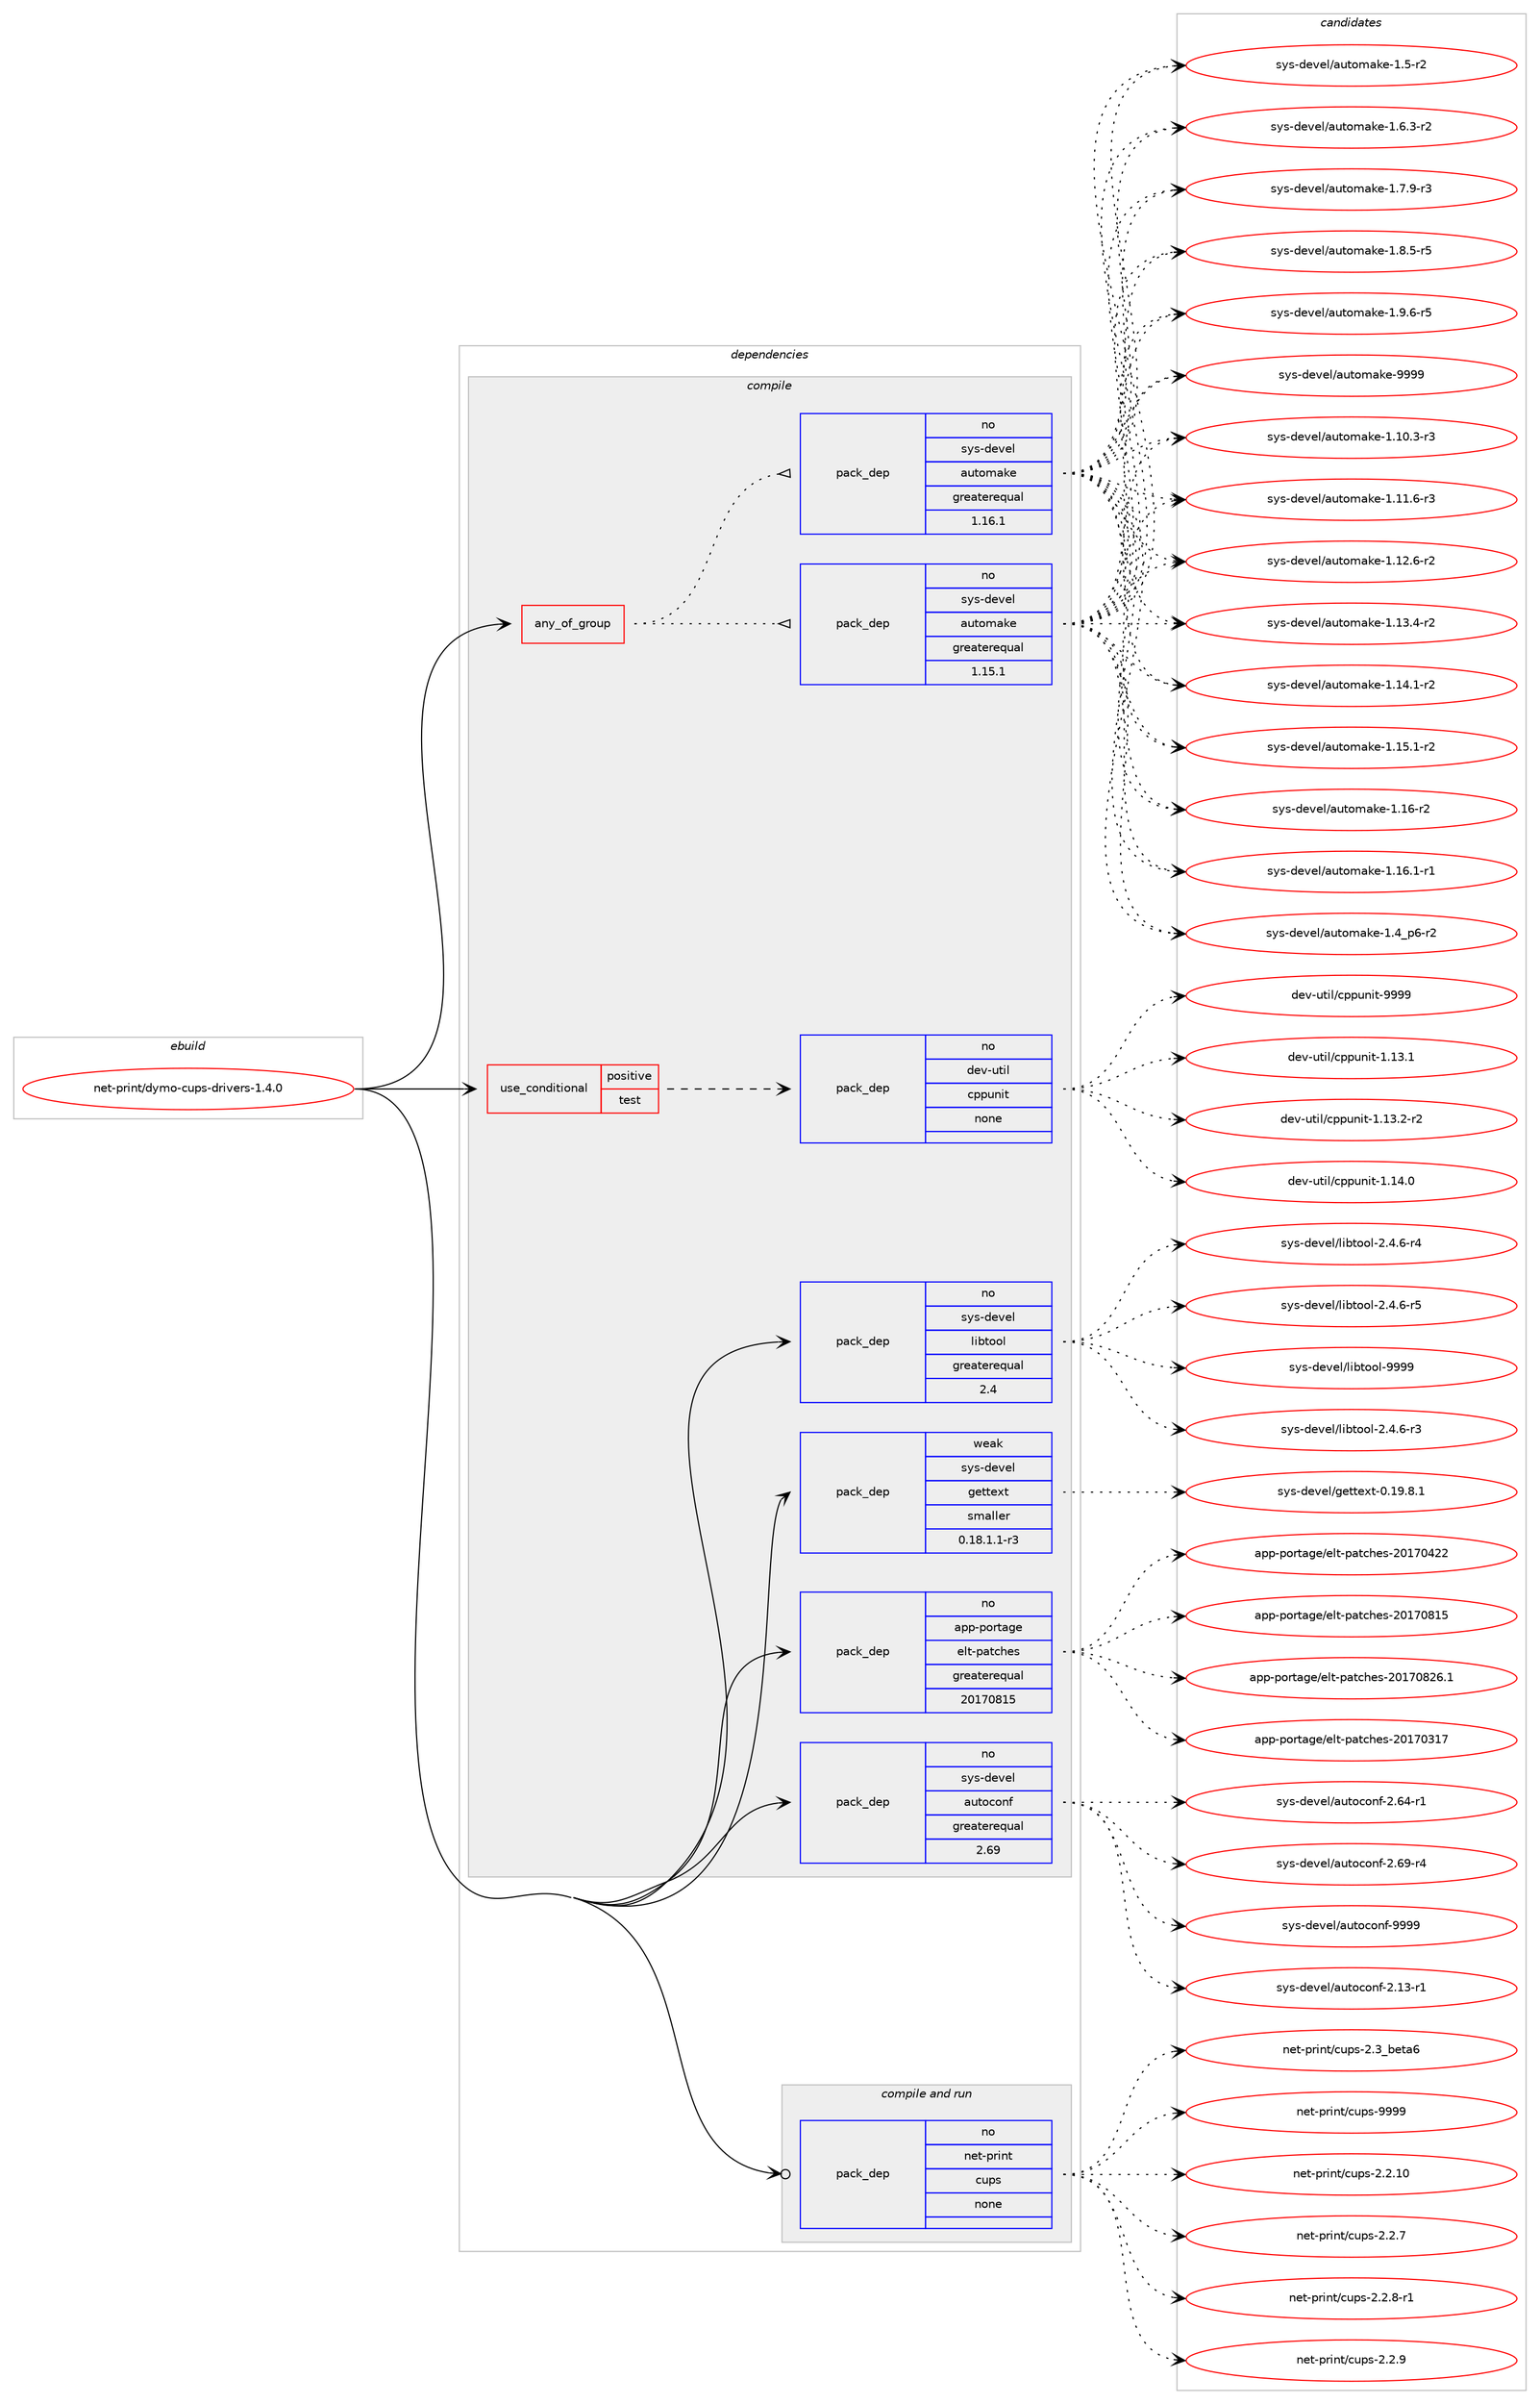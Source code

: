 digraph prolog {

# *************
# Graph options
# *************

newrank=true;
concentrate=true;
compound=true;
graph [rankdir=LR,fontname=Helvetica,fontsize=10,ranksep=1.5];#, ranksep=2.5, nodesep=0.2];
edge  [arrowhead=vee];
node  [fontname=Helvetica,fontsize=10];

# **********
# The ebuild
# **********

subgraph cluster_leftcol {
color=gray;
rank=same;
label=<<i>ebuild</i>>;
id [label="net-print/dymo-cups-drivers-1.4.0", color=red, width=4, href="../net-print/dymo-cups-drivers-1.4.0.svg"];
}

# ****************
# The dependencies
# ****************

subgraph cluster_midcol {
color=gray;
label=<<i>dependencies</i>>;
subgraph cluster_compile {
fillcolor="#eeeeee";
style=filled;
label=<<i>compile</i>>;
subgraph any26579 {
dependency1676988 [label=<<TABLE BORDER="0" CELLBORDER="1" CELLSPACING="0" CELLPADDING="4"><TR><TD CELLPADDING="10">any_of_group</TD></TR></TABLE>>, shape=none, color=red];subgraph pack1199236 {
dependency1676989 [label=<<TABLE BORDER="0" CELLBORDER="1" CELLSPACING="0" CELLPADDING="4" WIDTH="220"><TR><TD ROWSPAN="6" CELLPADDING="30">pack_dep</TD></TR><TR><TD WIDTH="110">no</TD></TR><TR><TD>sys-devel</TD></TR><TR><TD>automake</TD></TR><TR><TD>greaterequal</TD></TR><TR><TD>1.16.1</TD></TR></TABLE>>, shape=none, color=blue];
}
dependency1676988:e -> dependency1676989:w [weight=20,style="dotted",arrowhead="oinv"];
subgraph pack1199237 {
dependency1676990 [label=<<TABLE BORDER="0" CELLBORDER="1" CELLSPACING="0" CELLPADDING="4" WIDTH="220"><TR><TD ROWSPAN="6" CELLPADDING="30">pack_dep</TD></TR><TR><TD WIDTH="110">no</TD></TR><TR><TD>sys-devel</TD></TR><TR><TD>automake</TD></TR><TR><TD>greaterequal</TD></TR><TR><TD>1.15.1</TD></TR></TABLE>>, shape=none, color=blue];
}
dependency1676988:e -> dependency1676990:w [weight=20,style="dotted",arrowhead="oinv"];
}
id:e -> dependency1676988:w [weight=20,style="solid",arrowhead="vee"];
subgraph cond450340 {
dependency1676991 [label=<<TABLE BORDER="0" CELLBORDER="1" CELLSPACING="0" CELLPADDING="4"><TR><TD ROWSPAN="3" CELLPADDING="10">use_conditional</TD></TR><TR><TD>positive</TD></TR><TR><TD>test</TD></TR></TABLE>>, shape=none, color=red];
subgraph pack1199238 {
dependency1676992 [label=<<TABLE BORDER="0" CELLBORDER="1" CELLSPACING="0" CELLPADDING="4" WIDTH="220"><TR><TD ROWSPAN="6" CELLPADDING="30">pack_dep</TD></TR><TR><TD WIDTH="110">no</TD></TR><TR><TD>dev-util</TD></TR><TR><TD>cppunit</TD></TR><TR><TD>none</TD></TR><TR><TD></TD></TR></TABLE>>, shape=none, color=blue];
}
dependency1676991:e -> dependency1676992:w [weight=20,style="dashed",arrowhead="vee"];
}
id:e -> dependency1676991:w [weight=20,style="solid",arrowhead="vee"];
subgraph pack1199239 {
dependency1676993 [label=<<TABLE BORDER="0" CELLBORDER="1" CELLSPACING="0" CELLPADDING="4" WIDTH="220"><TR><TD ROWSPAN="6" CELLPADDING="30">pack_dep</TD></TR><TR><TD WIDTH="110">no</TD></TR><TR><TD>app-portage</TD></TR><TR><TD>elt-patches</TD></TR><TR><TD>greaterequal</TD></TR><TR><TD>20170815</TD></TR></TABLE>>, shape=none, color=blue];
}
id:e -> dependency1676993:w [weight=20,style="solid",arrowhead="vee"];
subgraph pack1199240 {
dependency1676994 [label=<<TABLE BORDER="0" CELLBORDER="1" CELLSPACING="0" CELLPADDING="4" WIDTH="220"><TR><TD ROWSPAN="6" CELLPADDING="30">pack_dep</TD></TR><TR><TD WIDTH="110">no</TD></TR><TR><TD>sys-devel</TD></TR><TR><TD>autoconf</TD></TR><TR><TD>greaterequal</TD></TR><TR><TD>2.69</TD></TR></TABLE>>, shape=none, color=blue];
}
id:e -> dependency1676994:w [weight=20,style="solid",arrowhead="vee"];
subgraph pack1199241 {
dependency1676995 [label=<<TABLE BORDER="0" CELLBORDER="1" CELLSPACING="0" CELLPADDING="4" WIDTH="220"><TR><TD ROWSPAN="6" CELLPADDING="30">pack_dep</TD></TR><TR><TD WIDTH="110">no</TD></TR><TR><TD>sys-devel</TD></TR><TR><TD>libtool</TD></TR><TR><TD>greaterequal</TD></TR><TR><TD>2.4</TD></TR></TABLE>>, shape=none, color=blue];
}
id:e -> dependency1676995:w [weight=20,style="solid",arrowhead="vee"];
subgraph pack1199242 {
dependency1676996 [label=<<TABLE BORDER="0" CELLBORDER="1" CELLSPACING="0" CELLPADDING="4" WIDTH="220"><TR><TD ROWSPAN="6" CELLPADDING="30">pack_dep</TD></TR><TR><TD WIDTH="110">weak</TD></TR><TR><TD>sys-devel</TD></TR><TR><TD>gettext</TD></TR><TR><TD>smaller</TD></TR><TR><TD>0.18.1.1-r3</TD></TR></TABLE>>, shape=none, color=blue];
}
id:e -> dependency1676996:w [weight=20,style="solid",arrowhead="vee"];
}
subgraph cluster_compileandrun {
fillcolor="#eeeeee";
style=filled;
label=<<i>compile and run</i>>;
subgraph pack1199243 {
dependency1676997 [label=<<TABLE BORDER="0" CELLBORDER="1" CELLSPACING="0" CELLPADDING="4" WIDTH="220"><TR><TD ROWSPAN="6" CELLPADDING="30">pack_dep</TD></TR><TR><TD WIDTH="110">no</TD></TR><TR><TD>net-print</TD></TR><TR><TD>cups</TD></TR><TR><TD>none</TD></TR><TR><TD></TD></TR></TABLE>>, shape=none, color=blue];
}
id:e -> dependency1676997:w [weight=20,style="solid",arrowhead="odotvee"];
}
subgraph cluster_run {
fillcolor="#eeeeee";
style=filled;
label=<<i>run</i>>;
}
}

# **************
# The candidates
# **************

subgraph cluster_choices {
rank=same;
color=gray;
label=<<i>candidates</i>>;

subgraph choice1199236 {
color=black;
nodesep=1;
choice11512111545100101118101108479711711611110997107101454946494846514511451 [label="sys-devel/automake-1.10.3-r3", color=red, width=4,href="../sys-devel/automake-1.10.3-r3.svg"];
choice11512111545100101118101108479711711611110997107101454946494946544511451 [label="sys-devel/automake-1.11.6-r3", color=red, width=4,href="../sys-devel/automake-1.11.6-r3.svg"];
choice11512111545100101118101108479711711611110997107101454946495046544511450 [label="sys-devel/automake-1.12.6-r2", color=red, width=4,href="../sys-devel/automake-1.12.6-r2.svg"];
choice11512111545100101118101108479711711611110997107101454946495146524511450 [label="sys-devel/automake-1.13.4-r2", color=red, width=4,href="../sys-devel/automake-1.13.4-r2.svg"];
choice11512111545100101118101108479711711611110997107101454946495246494511450 [label="sys-devel/automake-1.14.1-r2", color=red, width=4,href="../sys-devel/automake-1.14.1-r2.svg"];
choice11512111545100101118101108479711711611110997107101454946495346494511450 [label="sys-devel/automake-1.15.1-r2", color=red, width=4,href="../sys-devel/automake-1.15.1-r2.svg"];
choice1151211154510010111810110847971171161111099710710145494649544511450 [label="sys-devel/automake-1.16-r2", color=red, width=4,href="../sys-devel/automake-1.16-r2.svg"];
choice11512111545100101118101108479711711611110997107101454946495446494511449 [label="sys-devel/automake-1.16.1-r1", color=red, width=4,href="../sys-devel/automake-1.16.1-r1.svg"];
choice115121115451001011181011084797117116111109971071014549465295112544511450 [label="sys-devel/automake-1.4_p6-r2", color=red, width=4,href="../sys-devel/automake-1.4_p6-r2.svg"];
choice11512111545100101118101108479711711611110997107101454946534511450 [label="sys-devel/automake-1.5-r2", color=red, width=4,href="../sys-devel/automake-1.5-r2.svg"];
choice115121115451001011181011084797117116111109971071014549465446514511450 [label="sys-devel/automake-1.6.3-r2", color=red, width=4,href="../sys-devel/automake-1.6.3-r2.svg"];
choice115121115451001011181011084797117116111109971071014549465546574511451 [label="sys-devel/automake-1.7.9-r3", color=red, width=4,href="../sys-devel/automake-1.7.9-r3.svg"];
choice115121115451001011181011084797117116111109971071014549465646534511453 [label="sys-devel/automake-1.8.5-r5", color=red, width=4,href="../sys-devel/automake-1.8.5-r5.svg"];
choice115121115451001011181011084797117116111109971071014549465746544511453 [label="sys-devel/automake-1.9.6-r5", color=red, width=4,href="../sys-devel/automake-1.9.6-r5.svg"];
choice115121115451001011181011084797117116111109971071014557575757 [label="sys-devel/automake-9999", color=red, width=4,href="../sys-devel/automake-9999.svg"];
dependency1676989:e -> choice11512111545100101118101108479711711611110997107101454946494846514511451:w [style=dotted,weight="100"];
dependency1676989:e -> choice11512111545100101118101108479711711611110997107101454946494946544511451:w [style=dotted,weight="100"];
dependency1676989:e -> choice11512111545100101118101108479711711611110997107101454946495046544511450:w [style=dotted,weight="100"];
dependency1676989:e -> choice11512111545100101118101108479711711611110997107101454946495146524511450:w [style=dotted,weight="100"];
dependency1676989:e -> choice11512111545100101118101108479711711611110997107101454946495246494511450:w [style=dotted,weight="100"];
dependency1676989:e -> choice11512111545100101118101108479711711611110997107101454946495346494511450:w [style=dotted,weight="100"];
dependency1676989:e -> choice1151211154510010111810110847971171161111099710710145494649544511450:w [style=dotted,weight="100"];
dependency1676989:e -> choice11512111545100101118101108479711711611110997107101454946495446494511449:w [style=dotted,weight="100"];
dependency1676989:e -> choice115121115451001011181011084797117116111109971071014549465295112544511450:w [style=dotted,weight="100"];
dependency1676989:e -> choice11512111545100101118101108479711711611110997107101454946534511450:w [style=dotted,weight="100"];
dependency1676989:e -> choice115121115451001011181011084797117116111109971071014549465446514511450:w [style=dotted,weight="100"];
dependency1676989:e -> choice115121115451001011181011084797117116111109971071014549465546574511451:w [style=dotted,weight="100"];
dependency1676989:e -> choice115121115451001011181011084797117116111109971071014549465646534511453:w [style=dotted,weight="100"];
dependency1676989:e -> choice115121115451001011181011084797117116111109971071014549465746544511453:w [style=dotted,weight="100"];
dependency1676989:e -> choice115121115451001011181011084797117116111109971071014557575757:w [style=dotted,weight="100"];
}
subgraph choice1199237 {
color=black;
nodesep=1;
choice11512111545100101118101108479711711611110997107101454946494846514511451 [label="sys-devel/automake-1.10.3-r3", color=red, width=4,href="../sys-devel/automake-1.10.3-r3.svg"];
choice11512111545100101118101108479711711611110997107101454946494946544511451 [label="sys-devel/automake-1.11.6-r3", color=red, width=4,href="../sys-devel/automake-1.11.6-r3.svg"];
choice11512111545100101118101108479711711611110997107101454946495046544511450 [label="sys-devel/automake-1.12.6-r2", color=red, width=4,href="../sys-devel/automake-1.12.6-r2.svg"];
choice11512111545100101118101108479711711611110997107101454946495146524511450 [label="sys-devel/automake-1.13.4-r2", color=red, width=4,href="../sys-devel/automake-1.13.4-r2.svg"];
choice11512111545100101118101108479711711611110997107101454946495246494511450 [label="sys-devel/automake-1.14.1-r2", color=red, width=4,href="../sys-devel/automake-1.14.1-r2.svg"];
choice11512111545100101118101108479711711611110997107101454946495346494511450 [label="sys-devel/automake-1.15.1-r2", color=red, width=4,href="../sys-devel/automake-1.15.1-r2.svg"];
choice1151211154510010111810110847971171161111099710710145494649544511450 [label="sys-devel/automake-1.16-r2", color=red, width=4,href="../sys-devel/automake-1.16-r2.svg"];
choice11512111545100101118101108479711711611110997107101454946495446494511449 [label="sys-devel/automake-1.16.1-r1", color=red, width=4,href="../sys-devel/automake-1.16.1-r1.svg"];
choice115121115451001011181011084797117116111109971071014549465295112544511450 [label="sys-devel/automake-1.4_p6-r2", color=red, width=4,href="../sys-devel/automake-1.4_p6-r2.svg"];
choice11512111545100101118101108479711711611110997107101454946534511450 [label="sys-devel/automake-1.5-r2", color=red, width=4,href="../sys-devel/automake-1.5-r2.svg"];
choice115121115451001011181011084797117116111109971071014549465446514511450 [label="sys-devel/automake-1.6.3-r2", color=red, width=4,href="../sys-devel/automake-1.6.3-r2.svg"];
choice115121115451001011181011084797117116111109971071014549465546574511451 [label="sys-devel/automake-1.7.9-r3", color=red, width=4,href="../sys-devel/automake-1.7.9-r3.svg"];
choice115121115451001011181011084797117116111109971071014549465646534511453 [label="sys-devel/automake-1.8.5-r5", color=red, width=4,href="../sys-devel/automake-1.8.5-r5.svg"];
choice115121115451001011181011084797117116111109971071014549465746544511453 [label="sys-devel/automake-1.9.6-r5", color=red, width=4,href="../sys-devel/automake-1.9.6-r5.svg"];
choice115121115451001011181011084797117116111109971071014557575757 [label="sys-devel/automake-9999", color=red, width=4,href="../sys-devel/automake-9999.svg"];
dependency1676990:e -> choice11512111545100101118101108479711711611110997107101454946494846514511451:w [style=dotted,weight="100"];
dependency1676990:e -> choice11512111545100101118101108479711711611110997107101454946494946544511451:w [style=dotted,weight="100"];
dependency1676990:e -> choice11512111545100101118101108479711711611110997107101454946495046544511450:w [style=dotted,weight="100"];
dependency1676990:e -> choice11512111545100101118101108479711711611110997107101454946495146524511450:w [style=dotted,weight="100"];
dependency1676990:e -> choice11512111545100101118101108479711711611110997107101454946495246494511450:w [style=dotted,weight="100"];
dependency1676990:e -> choice11512111545100101118101108479711711611110997107101454946495346494511450:w [style=dotted,weight="100"];
dependency1676990:e -> choice1151211154510010111810110847971171161111099710710145494649544511450:w [style=dotted,weight="100"];
dependency1676990:e -> choice11512111545100101118101108479711711611110997107101454946495446494511449:w [style=dotted,weight="100"];
dependency1676990:e -> choice115121115451001011181011084797117116111109971071014549465295112544511450:w [style=dotted,weight="100"];
dependency1676990:e -> choice11512111545100101118101108479711711611110997107101454946534511450:w [style=dotted,weight="100"];
dependency1676990:e -> choice115121115451001011181011084797117116111109971071014549465446514511450:w [style=dotted,weight="100"];
dependency1676990:e -> choice115121115451001011181011084797117116111109971071014549465546574511451:w [style=dotted,weight="100"];
dependency1676990:e -> choice115121115451001011181011084797117116111109971071014549465646534511453:w [style=dotted,weight="100"];
dependency1676990:e -> choice115121115451001011181011084797117116111109971071014549465746544511453:w [style=dotted,weight="100"];
dependency1676990:e -> choice115121115451001011181011084797117116111109971071014557575757:w [style=dotted,weight="100"];
}
subgraph choice1199238 {
color=black;
nodesep=1;
choice10010111845117116105108479911211211711010511645494649514649 [label="dev-util/cppunit-1.13.1", color=red, width=4,href="../dev-util/cppunit-1.13.1.svg"];
choice100101118451171161051084799112112117110105116454946495146504511450 [label="dev-util/cppunit-1.13.2-r2", color=red, width=4,href="../dev-util/cppunit-1.13.2-r2.svg"];
choice10010111845117116105108479911211211711010511645494649524648 [label="dev-util/cppunit-1.14.0", color=red, width=4,href="../dev-util/cppunit-1.14.0.svg"];
choice1001011184511711610510847991121121171101051164557575757 [label="dev-util/cppunit-9999", color=red, width=4,href="../dev-util/cppunit-9999.svg"];
dependency1676992:e -> choice10010111845117116105108479911211211711010511645494649514649:w [style=dotted,weight="100"];
dependency1676992:e -> choice100101118451171161051084799112112117110105116454946495146504511450:w [style=dotted,weight="100"];
dependency1676992:e -> choice10010111845117116105108479911211211711010511645494649524648:w [style=dotted,weight="100"];
dependency1676992:e -> choice1001011184511711610510847991121121171101051164557575757:w [style=dotted,weight="100"];
}
subgraph choice1199239 {
color=black;
nodesep=1;
choice97112112451121111141169710310147101108116451129711699104101115455048495548514955 [label="app-portage/elt-patches-20170317", color=red, width=4,href="../app-portage/elt-patches-20170317.svg"];
choice97112112451121111141169710310147101108116451129711699104101115455048495548525050 [label="app-portage/elt-patches-20170422", color=red, width=4,href="../app-portage/elt-patches-20170422.svg"];
choice97112112451121111141169710310147101108116451129711699104101115455048495548564953 [label="app-portage/elt-patches-20170815", color=red, width=4,href="../app-portage/elt-patches-20170815.svg"];
choice971121124511211111411697103101471011081164511297116991041011154550484955485650544649 [label="app-portage/elt-patches-20170826.1", color=red, width=4,href="../app-portage/elt-patches-20170826.1.svg"];
dependency1676993:e -> choice97112112451121111141169710310147101108116451129711699104101115455048495548514955:w [style=dotted,weight="100"];
dependency1676993:e -> choice97112112451121111141169710310147101108116451129711699104101115455048495548525050:w [style=dotted,weight="100"];
dependency1676993:e -> choice97112112451121111141169710310147101108116451129711699104101115455048495548564953:w [style=dotted,weight="100"];
dependency1676993:e -> choice971121124511211111411697103101471011081164511297116991041011154550484955485650544649:w [style=dotted,weight="100"];
}
subgraph choice1199240 {
color=black;
nodesep=1;
choice1151211154510010111810110847971171161119911111010245504649514511449 [label="sys-devel/autoconf-2.13-r1", color=red, width=4,href="../sys-devel/autoconf-2.13-r1.svg"];
choice1151211154510010111810110847971171161119911111010245504654524511449 [label="sys-devel/autoconf-2.64-r1", color=red, width=4,href="../sys-devel/autoconf-2.64-r1.svg"];
choice1151211154510010111810110847971171161119911111010245504654574511452 [label="sys-devel/autoconf-2.69-r4", color=red, width=4,href="../sys-devel/autoconf-2.69-r4.svg"];
choice115121115451001011181011084797117116111991111101024557575757 [label="sys-devel/autoconf-9999", color=red, width=4,href="../sys-devel/autoconf-9999.svg"];
dependency1676994:e -> choice1151211154510010111810110847971171161119911111010245504649514511449:w [style=dotted,weight="100"];
dependency1676994:e -> choice1151211154510010111810110847971171161119911111010245504654524511449:w [style=dotted,weight="100"];
dependency1676994:e -> choice1151211154510010111810110847971171161119911111010245504654574511452:w [style=dotted,weight="100"];
dependency1676994:e -> choice115121115451001011181011084797117116111991111101024557575757:w [style=dotted,weight="100"];
}
subgraph choice1199241 {
color=black;
nodesep=1;
choice1151211154510010111810110847108105981161111111084550465246544511451 [label="sys-devel/libtool-2.4.6-r3", color=red, width=4,href="../sys-devel/libtool-2.4.6-r3.svg"];
choice1151211154510010111810110847108105981161111111084550465246544511452 [label="sys-devel/libtool-2.4.6-r4", color=red, width=4,href="../sys-devel/libtool-2.4.6-r4.svg"];
choice1151211154510010111810110847108105981161111111084550465246544511453 [label="sys-devel/libtool-2.4.6-r5", color=red, width=4,href="../sys-devel/libtool-2.4.6-r5.svg"];
choice1151211154510010111810110847108105981161111111084557575757 [label="sys-devel/libtool-9999", color=red, width=4,href="../sys-devel/libtool-9999.svg"];
dependency1676995:e -> choice1151211154510010111810110847108105981161111111084550465246544511451:w [style=dotted,weight="100"];
dependency1676995:e -> choice1151211154510010111810110847108105981161111111084550465246544511452:w [style=dotted,weight="100"];
dependency1676995:e -> choice1151211154510010111810110847108105981161111111084550465246544511453:w [style=dotted,weight="100"];
dependency1676995:e -> choice1151211154510010111810110847108105981161111111084557575757:w [style=dotted,weight="100"];
}
subgraph choice1199242 {
color=black;
nodesep=1;
choice1151211154510010111810110847103101116116101120116454846495746564649 [label="sys-devel/gettext-0.19.8.1", color=red, width=4,href="../sys-devel/gettext-0.19.8.1.svg"];
dependency1676996:e -> choice1151211154510010111810110847103101116116101120116454846495746564649:w [style=dotted,weight="100"];
}
subgraph choice1199243 {
color=black;
nodesep=1;
choice11010111645112114105110116479911711211545504650464948 [label="net-print/cups-2.2.10", color=red, width=4,href="../net-print/cups-2.2.10.svg"];
choice110101116451121141051101164799117112115455046504655 [label="net-print/cups-2.2.7", color=red, width=4,href="../net-print/cups-2.2.7.svg"];
choice1101011164511211410511011647991171121154550465046564511449 [label="net-print/cups-2.2.8-r1", color=red, width=4,href="../net-print/cups-2.2.8-r1.svg"];
choice110101116451121141051101164799117112115455046504657 [label="net-print/cups-2.2.9", color=red, width=4,href="../net-print/cups-2.2.9.svg"];
choice1101011164511211410511011647991171121154550465195981011169754 [label="net-print/cups-2.3_beta6", color=red, width=4,href="../net-print/cups-2.3_beta6.svg"];
choice1101011164511211410511011647991171121154557575757 [label="net-print/cups-9999", color=red, width=4,href="../net-print/cups-9999.svg"];
dependency1676997:e -> choice11010111645112114105110116479911711211545504650464948:w [style=dotted,weight="100"];
dependency1676997:e -> choice110101116451121141051101164799117112115455046504655:w [style=dotted,weight="100"];
dependency1676997:e -> choice1101011164511211410511011647991171121154550465046564511449:w [style=dotted,weight="100"];
dependency1676997:e -> choice110101116451121141051101164799117112115455046504657:w [style=dotted,weight="100"];
dependency1676997:e -> choice1101011164511211410511011647991171121154550465195981011169754:w [style=dotted,weight="100"];
dependency1676997:e -> choice1101011164511211410511011647991171121154557575757:w [style=dotted,weight="100"];
}
}

}
